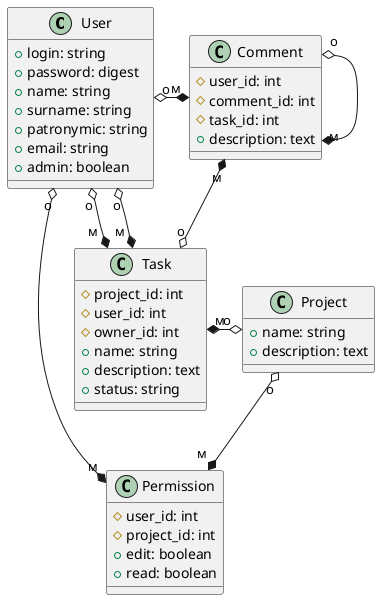 @startuml diagram
    class User {
        + login: string
        + password: digest
        + name: string
        + surname: string
        + patronymic: string
        + email: string
        + admin: boolean
    }

    class Task {
        # project_id: int
        # user_id: int
        # owner_id: int
        + name: string
        + description: text
        + status: string
    }
    
    class Comment {
        # user_id: int
        # comment_id: int
        # task_id: int
        + description: text
    }

    class Project {
        + name: string
        + description: text
    }

    class Permission {
        # user_id: int
        # project_id: int
        + edit: boolean
        + read: boolean
    }
    
    User "о" o-right-* "м" Comment
    User "o" o-down-* "м  " Task
    User "о" o-down-* "м  " Task
    Task "м" *-o "o " Project
    Project "о" o--* "м  " Permission
    Permission "м" *--o "о" User
    Comment "о" o--* "м" Comment
    Comment "м" *--o "о" Task
@enduml